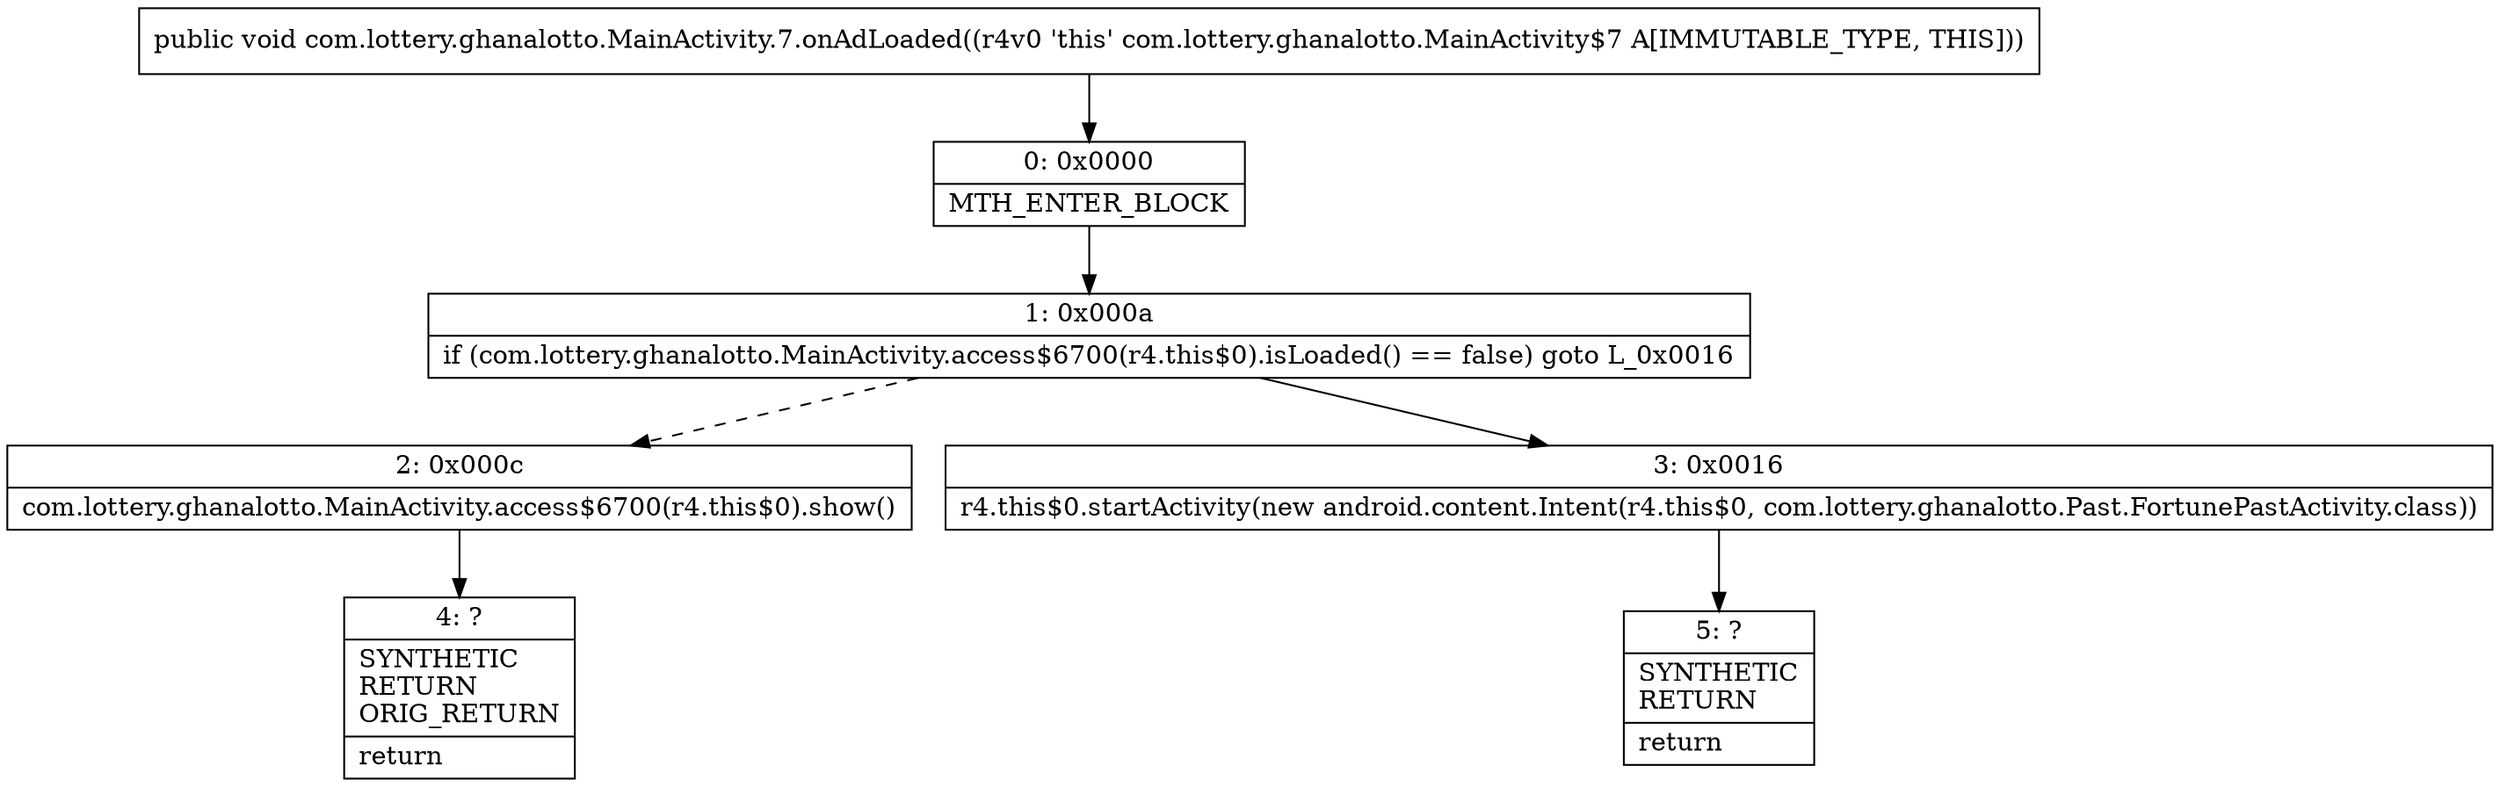 digraph "CFG forcom.lottery.ghanalotto.MainActivity.7.onAdLoaded()V" {
Node_0 [shape=record,label="{0\:\ 0x0000|MTH_ENTER_BLOCK\l}"];
Node_1 [shape=record,label="{1\:\ 0x000a|if (com.lottery.ghanalotto.MainActivity.access$6700(r4.this$0).isLoaded() == false) goto L_0x0016\l}"];
Node_2 [shape=record,label="{2\:\ 0x000c|com.lottery.ghanalotto.MainActivity.access$6700(r4.this$0).show()\l}"];
Node_3 [shape=record,label="{3\:\ 0x0016|r4.this$0.startActivity(new android.content.Intent(r4.this$0, com.lottery.ghanalotto.Past.FortunePastActivity.class))\l}"];
Node_4 [shape=record,label="{4\:\ ?|SYNTHETIC\lRETURN\lORIG_RETURN\l|return\l}"];
Node_5 [shape=record,label="{5\:\ ?|SYNTHETIC\lRETURN\l|return\l}"];
MethodNode[shape=record,label="{public void com.lottery.ghanalotto.MainActivity.7.onAdLoaded((r4v0 'this' com.lottery.ghanalotto.MainActivity$7 A[IMMUTABLE_TYPE, THIS])) }"];
MethodNode -> Node_0;
Node_0 -> Node_1;
Node_1 -> Node_2[style=dashed];
Node_1 -> Node_3;
Node_2 -> Node_4;
Node_3 -> Node_5;
}

